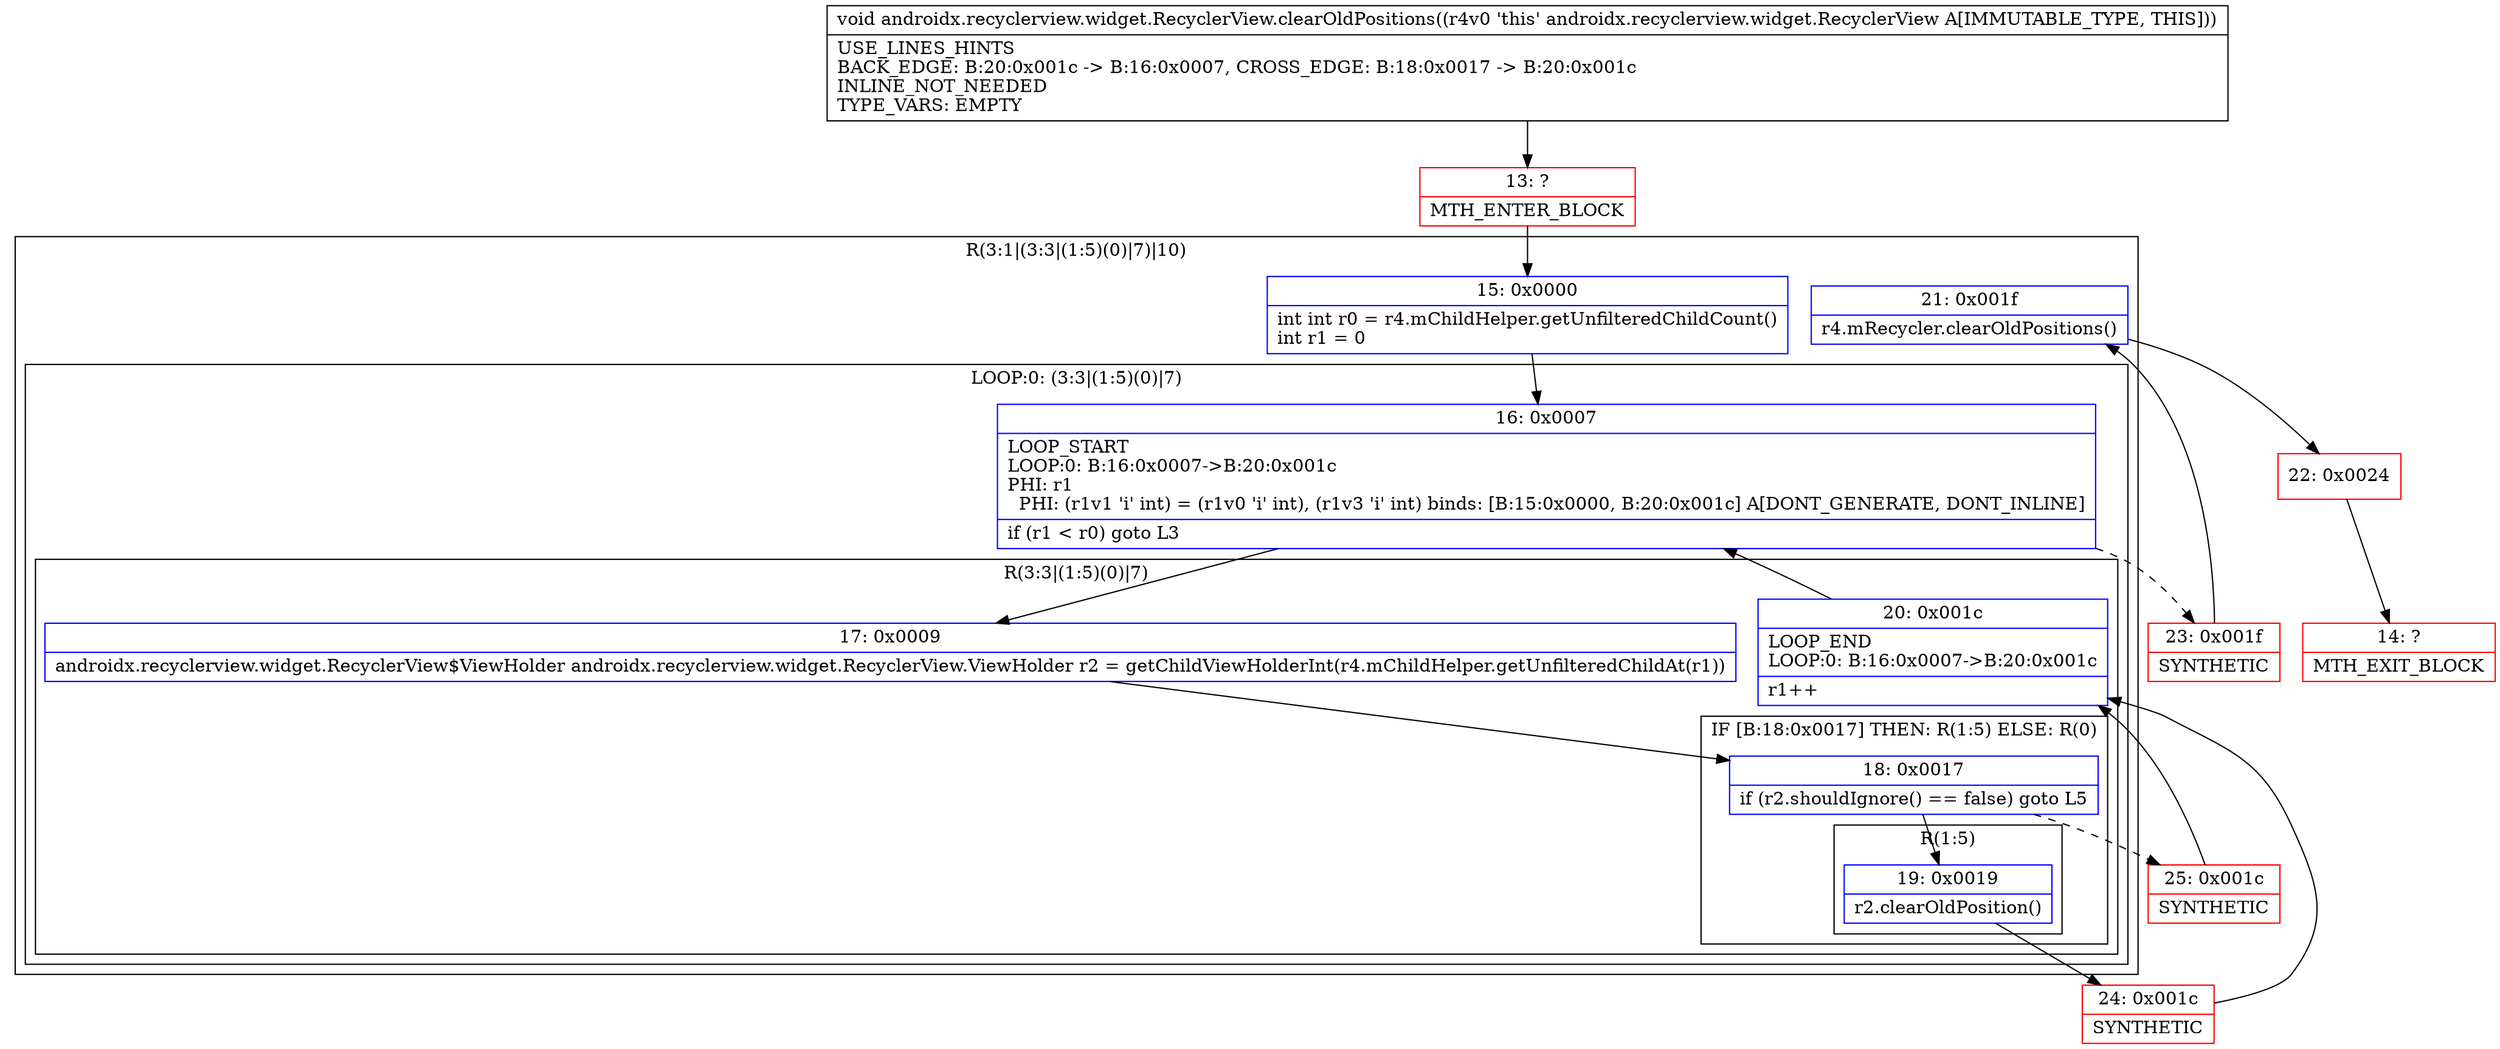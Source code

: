 digraph "CFG forandroidx.recyclerview.widget.RecyclerView.clearOldPositions()V" {
subgraph cluster_Region_164023163 {
label = "R(3:1|(3:3|(1:5)(0)|7)|10)";
node [shape=record,color=blue];
Node_15 [shape=record,label="{15\:\ 0x0000|int int r0 = r4.mChildHelper.getUnfilteredChildCount()\lint r1 = 0\l}"];
subgraph cluster_LoopRegion_681651776 {
label = "LOOP:0: (3:3|(1:5)(0)|7)";
node [shape=record,color=blue];
Node_16 [shape=record,label="{16\:\ 0x0007|LOOP_START\lLOOP:0: B:16:0x0007\-\>B:20:0x001c\lPHI: r1 \l  PHI: (r1v1 'i' int) = (r1v0 'i' int), (r1v3 'i' int) binds: [B:15:0x0000, B:20:0x001c] A[DONT_GENERATE, DONT_INLINE]\l|if (r1 \< r0) goto L3\l}"];
subgraph cluster_Region_1522683731 {
label = "R(3:3|(1:5)(0)|7)";
node [shape=record,color=blue];
Node_17 [shape=record,label="{17\:\ 0x0009|androidx.recyclerview.widget.RecyclerView$ViewHolder androidx.recyclerview.widget.RecyclerView.ViewHolder r2 = getChildViewHolderInt(r4.mChildHelper.getUnfilteredChildAt(r1))\l}"];
subgraph cluster_IfRegion_803452888 {
label = "IF [B:18:0x0017] THEN: R(1:5) ELSE: R(0)";
node [shape=record,color=blue];
Node_18 [shape=record,label="{18\:\ 0x0017|if (r2.shouldIgnore() == false) goto L5\l}"];
subgraph cluster_Region_281099340 {
label = "R(1:5)";
node [shape=record,color=blue];
Node_19 [shape=record,label="{19\:\ 0x0019|r2.clearOldPosition()\l}"];
}
subgraph cluster_Region_1805908392 {
label = "R(0)";
node [shape=record,color=blue];
}
}
Node_20 [shape=record,label="{20\:\ 0x001c|LOOP_END\lLOOP:0: B:16:0x0007\-\>B:20:0x001c\l|r1++\l}"];
}
}
Node_21 [shape=record,label="{21\:\ 0x001f|r4.mRecycler.clearOldPositions()\l}"];
}
Node_13 [shape=record,color=red,label="{13\:\ ?|MTH_ENTER_BLOCK\l}"];
Node_24 [shape=record,color=red,label="{24\:\ 0x001c|SYNTHETIC\l}"];
Node_25 [shape=record,color=red,label="{25\:\ 0x001c|SYNTHETIC\l}"];
Node_23 [shape=record,color=red,label="{23\:\ 0x001f|SYNTHETIC\l}"];
Node_22 [shape=record,color=red,label="{22\:\ 0x0024}"];
Node_14 [shape=record,color=red,label="{14\:\ ?|MTH_EXIT_BLOCK\l}"];
MethodNode[shape=record,label="{void androidx.recyclerview.widget.RecyclerView.clearOldPositions((r4v0 'this' androidx.recyclerview.widget.RecyclerView A[IMMUTABLE_TYPE, THIS]))  | USE_LINES_HINTS\lBACK_EDGE: B:20:0x001c \-\> B:16:0x0007, CROSS_EDGE: B:18:0x0017 \-\> B:20:0x001c\lINLINE_NOT_NEEDED\lTYPE_VARS: EMPTY\l}"];
MethodNode -> Node_13;Node_15 -> Node_16;
Node_16 -> Node_17;
Node_16 -> Node_23[style=dashed];
Node_17 -> Node_18;
Node_18 -> Node_19;
Node_18 -> Node_25[style=dashed];
Node_19 -> Node_24;
Node_20 -> Node_16;
Node_21 -> Node_22;
Node_13 -> Node_15;
Node_24 -> Node_20;
Node_25 -> Node_20;
Node_23 -> Node_21;
Node_22 -> Node_14;
}

